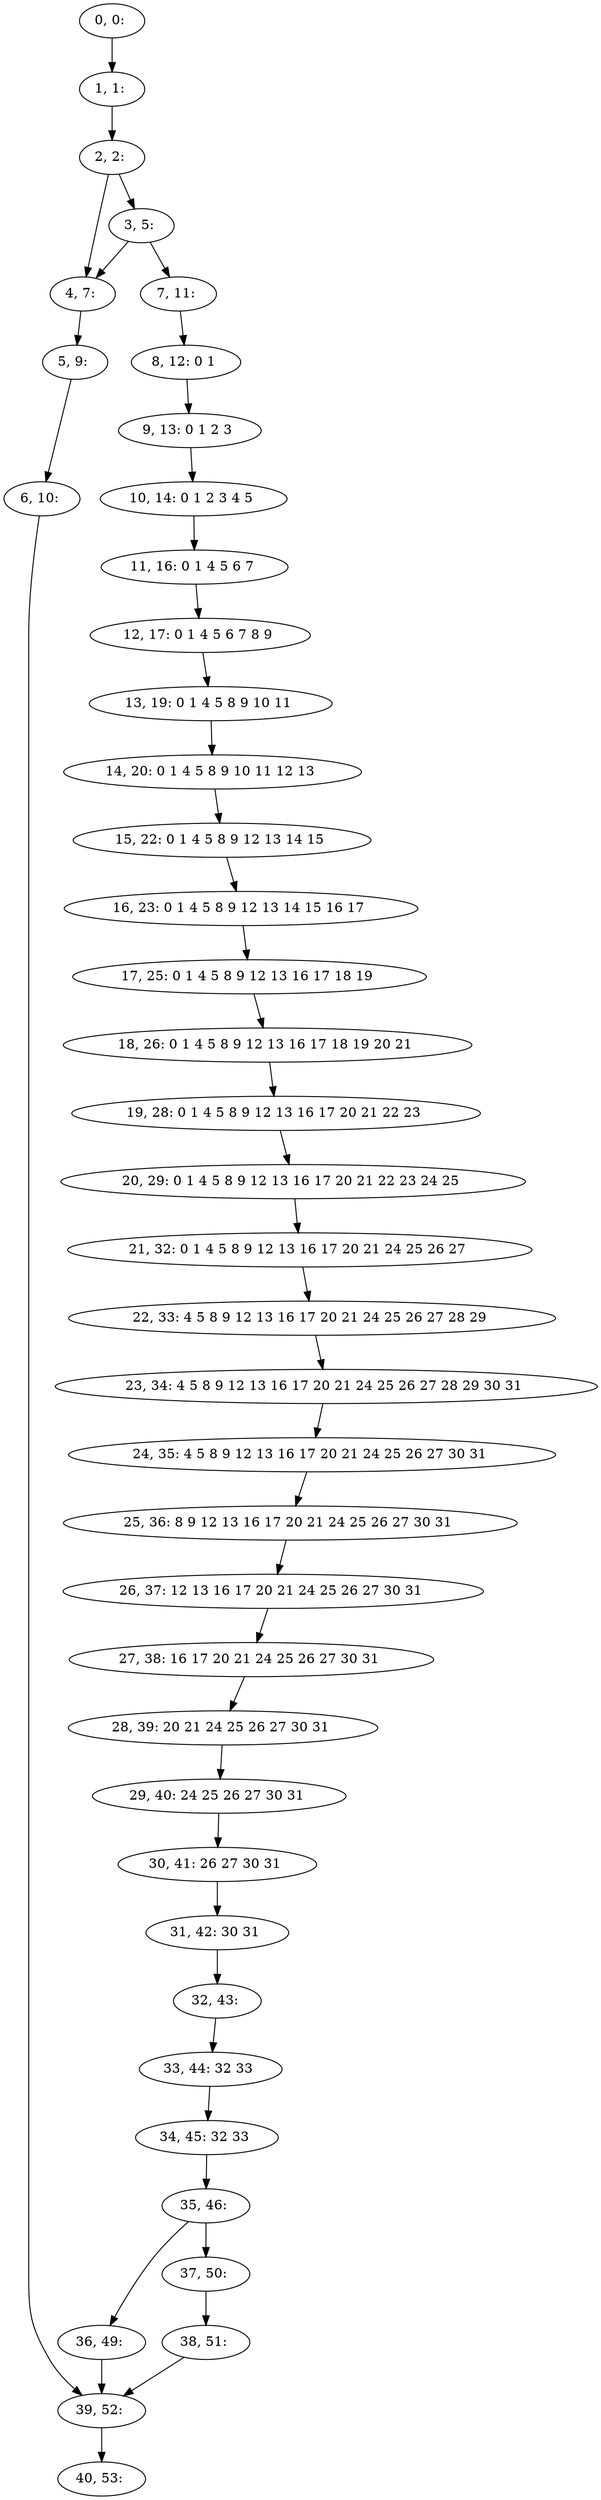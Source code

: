 digraph G {
0[label="0, 0: "];
1[label="1, 1: "];
2[label="2, 2: "];
3[label="3, 5: "];
4[label="4, 7: "];
5[label="5, 9: "];
6[label="6, 10: "];
7[label="7, 11: "];
8[label="8, 12: 0 1 "];
9[label="9, 13: 0 1 2 3 "];
10[label="10, 14: 0 1 2 3 4 5 "];
11[label="11, 16: 0 1 4 5 6 7 "];
12[label="12, 17: 0 1 4 5 6 7 8 9 "];
13[label="13, 19: 0 1 4 5 8 9 10 11 "];
14[label="14, 20: 0 1 4 5 8 9 10 11 12 13 "];
15[label="15, 22: 0 1 4 5 8 9 12 13 14 15 "];
16[label="16, 23: 0 1 4 5 8 9 12 13 14 15 16 17 "];
17[label="17, 25: 0 1 4 5 8 9 12 13 16 17 18 19 "];
18[label="18, 26: 0 1 4 5 8 9 12 13 16 17 18 19 20 21 "];
19[label="19, 28: 0 1 4 5 8 9 12 13 16 17 20 21 22 23 "];
20[label="20, 29: 0 1 4 5 8 9 12 13 16 17 20 21 22 23 24 25 "];
21[label="21, 32: 0 1 4 5 8 9 12 13 16 17 20 21 24 25 26 27 "];
22[label="22, 33: 4 5 8 9 12 13 16 17 20 21 24 25 26 27 28 29 "];
23[label="23, 34: 4 5 8 9 12 13 16 17 20 21 24 25 26 27 28 29 30 31 "];
24[label="24, 35: 4 5 8 9 12 13 16 17 20 21 24 25 26 27 30 31 "];
25[label="25, 36: 8 9 12 13 16 17 20 21 24 25 26 27 30 31 "];
26[label="26, 37: 12 13 16 17 20 21 24 25 26 27 30 31 "];
27[label="27, 38: 16 17 20 21 24 25 26 27 30 31 "];
28[label="28, 39: 20 21 24 25 26 27 30 31 "];
29[label="29, 40: 24 25 26 27 30 31 "];
30[label="30, 41: 26 27 30 31 "];
31[label="31, 42: 30 31 "];
32[label="32, 43: "];
33[label="33, 44: 32 33 "];
34[label="34, 45: 32 33 "];
35[label="35, 46: "];
36[label="36, 49: "];
37[label="37, 50: "];
38[label="38, 51: "];
39[label="39, 52: "];
40[label="40, 53: "];
0->1 ;
1->2 ;
2->3 ;
2->4 ;
3->4 ;
3->7 ;
4->5 ;
5->6 ;
6->39 ;
7->8 ;
8->9 ;
9->10 ;
10->11 ;
11->12 ;
12->13 ;
13->14 ;
14->15 ;
15->16 ;
16->17 ;
17->18 ;
18->19 ;
19->20 ;
20->21 ;
21->22 ;
22->23 ;
23->24 ;
24->25 ;
25->26 ;
26->27 ;
27->28 ;
28->29 ;
29->30 ;
30->31 ;
31->32 ;
32->33 ;
33->34 ;
34->35 ;
35->36 ;
35->37 ;
36->39 ;
37->38 ;
38->39 ;
39->40 ;
}
